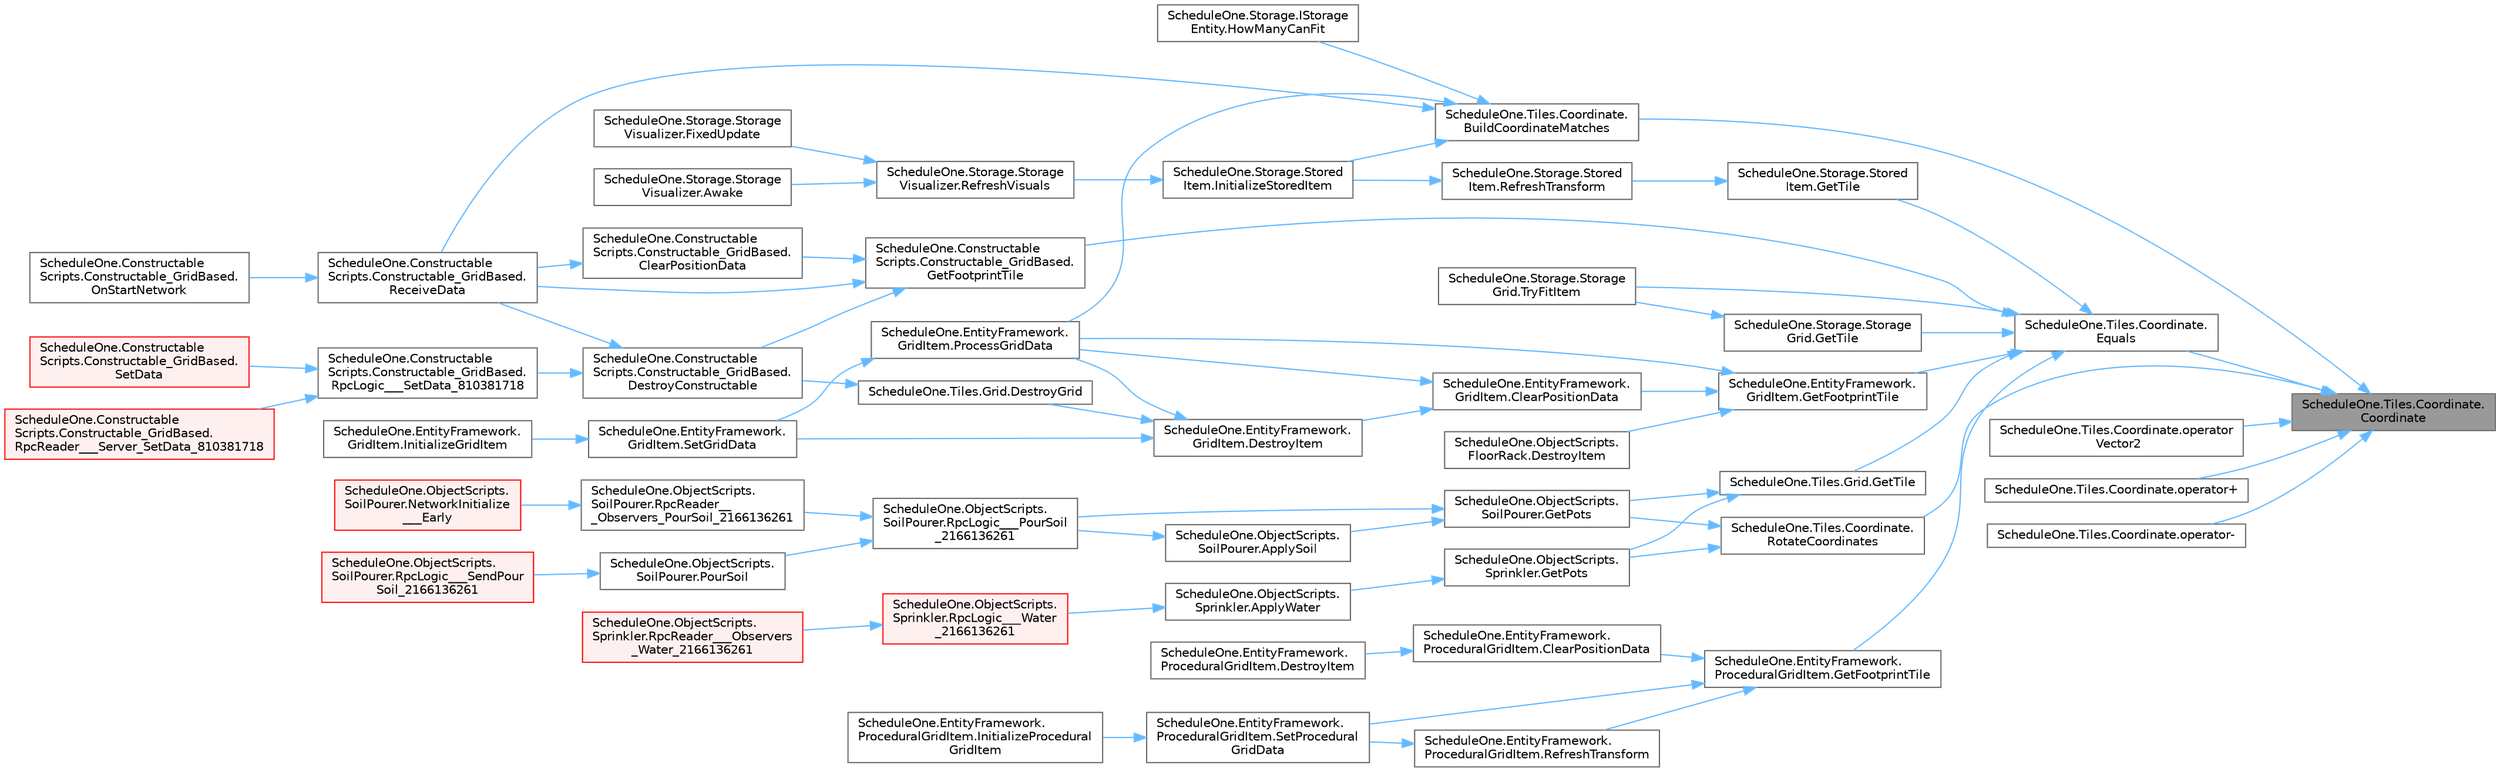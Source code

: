 digraph "ScheduleOne.Tiles.Coordinate.Coordinate"
{
 // LATEX_PDF_SIZE
  bgcolor="transparent";
  edge [fontname=Helvetica,fontsize=10,labelfontname=Helvetica,labelfontsize=10];
  node [fontname=Helvetica,fontsize=10,shape=box,height=0.2,width=0.4];
  rankdir="RL";
  Node1 [id="Node000001",label="ScheduleOne.Tiles.Coordinate.\lCoordinate",height=0.2,width=0.4,color="gray40", fillcolor="grey60", style="filled", fontcolor="black",tooltip=" "];
  Node1 -> Node2 [id="edge1_Node000001_Node000002",dir="back",color="steelblue1",style="solid",tooltip=" "];
  Node2 [id="Node000002",label="ScheduleOne.Tiles.Coordinate.\lBuildCoordinateMatches",height=0.2,width=0.4,color="grey40", fillcolor="white", style="filled",URL="$class_schedule_one_1_1_tiles_1_1_coordinate.html#a0a0e3b5088f1a64a0f9790c724768593",tooltip=" "];
  Node2 -> Node3 [id="edge2_Node000002_Node000003",dir="back",color="steelblue1",style="solid",tooltip=" "];
  Node3 [id="Node000003",label="ScheduleOne.Storage.IStorage\lEntity.HowManyCanFit",height=0.2,width=0.4,color="grey40", fillcolor="white", style="filled",URL="$interface_schedule_one_1_1_storage_1_1_i_storage_entity.html#a87e62e0df87de28b8f7e13f012325a02",tooltip=" "];
  Node2 -> Node4 [id="edge3_Node000002_Node000004",dir="back",color="steelblue1",style="solid",tooltip=" "];
  Node4 [id="Node000004",label="ScheduleOne.Storage.Stored\lItem.InitializeStoredItem",height=0.2,width=0.4,color="grey40", fillcolor="white", style="filled",URL="$class_schedule_one_1_1_storage_1_1_stored_item.html#a9f443d3ed1758a0255253e691dc25b85",tooltip=" "];
  Node4 -> Node5 [id="edge4_Node000004_Node000005",dir="back",color="steelblue1",style="solid",tooltip=" "];
  Node5 [id="Node000005",label="ScheduleOne.Storage.Storage\lVisualizer.RefreshVisuals",height=0.2,width=0.4,color="grey40", fillcolor="white", style="filled",URL="$class_schedule_one_1_1_storage_1_1_storage_visualizer.html#a2b30f3101063de00c9f2d3e7e8499235",tooltip=" "];
  Node5 -> Node6 [id="edge5_Node000005_Node000006",dir="back",color="steelblue1",style="solid",tooltip=" "];
  Node6 [id="Node000006",label="ScheduleOne.Storage.Storage\lVisualizer.Awake",height=0.2,width=0.4,color="grey40", fillcolor="white", style="filled",URL="$class_schedule_one_1_1_storage_1_1_storage_visualizer.html#a56cd619bce57316ccce9d900ee4bdc93",tooltip=" "];
  Node5 -> Node7 [id="edge6_Node000005_Node000007",dir="back",color="steelblue1",style="solid",tooltip=" "];
  Node7 [id="Node000007",label="ScheduleOne.Storage.Storage\lVisualizer.FixedUpdate",height=0.2,width=0.4,color="grey40", fillcolor="white", style="filled",URL="$class_schedule_one_1_1_storage_1_1_storage_visualizer.html#a8f0e5c8384e4962c662ead80708ae180",tooltip=" "];
  Node2 -> Node8 [id="edge7_Node000002_Node000008",dir="back",color="steelblue1",style="solid",tooltip=" "];
  Node8 [id="Node000008",label="ScheduleOne.EntityFramework.\lGridItem.ProcessGridData",height=0.2,width=0.4,color="grey40", fillcolor="white", style="filled",URL="$class_schedule_one_1_1_entity_framework_1_1_grid_item.html#a48f001a034f3a04ac38bf6c80240c314",tooltip=" "];
  Node8 -> Node9 [id="edge8_Node000008_Node000009",dir="back",color="steelblue1",style="solid",tooltip=" "];
  Node9 [id="Node000009",label="ScheduleOne.EntityFramework.\lGridItem.SetGridData",height=0.2,width=0.4,color="grey40", fillcolor="white", style="filled",URL="$class_schedule_one_1_1_entity_framework_1_1_grid_item.html#a4f94df0b8209db4af884258db6b13792",tooltip=" "];
  Node9 -> Node10 [id="edge9_Node000009_Node000010",dir="back",color="steelblue1",style="solid",tooltip=" "];
  Node10 [id="Node000010",label="ScheduleOne.EntityFramework.\lGridItem.InitializeGridItem",height=0.2,width=0.4,color="grey40", fillcolor="white", style="filled",URL="$class_schedule_one_1_1_entity_framework_1_1_grid_item.html#ad59a3118342eb70d4893f5fcac0ab809",tooltip=" "];
  Node2 -> Node11 [id="edge10_Node000002_Node000011",dir="back",color="steelblue1",style="solid",tooltip=" "];
  Node11 [id="Node000011",label="ScheduleOne.Constructable\lScripts.Constructable_GridBased.\lReceiveData",height=0.2,width=0.4,color="grey40", fillcolor="white", style="filled",URL="$class_schedule_one_1_1_constructable_scripts_1_1_constructable___grid_based.html#af498ba26f7e00cc79de51180bf884f81",tooltip=" "];
  Node11 -> Node12 [id="edge11_Node000011_Node000012",dir="back",color="steelblue1",style="solid",tooltip=" "];
  Node12 [id="Node000012",label="ScheduleOne.Constructable\lScripts.Constructable_GridBased.\lOnStartNetwork",height=0.2,width=0.4,color="grey40", fillcolor="white", style="filled",URL="$class_schedule_one_1_1_constructable_scripts_1_1_constructable___grid_based.html#a9471c86c0faa9dbb1e829466d546229b",tooltip=" "];
  Node1 -> Node13 [id="edge12_Node000001_Node000013",dir="back",color="steelblue1",style="solid",tooltip=" "];
  Node13 [id="Node000013",label="ScheduleOne.Tiles.Coordinate.\lEquals",height=0.2,width=0.4,color="grey40", fillcolor="white", style="filled",URL="$class_schedule_one_1_1_tiles_1_1_coordinate.html#a2f2815949072e6936c0aec4cbae6168d",tooltip=" "];
  Node13 -> Node14 [id="edge13_Node000013_Node000014",dir="back",color="steelblue1",style="solid",tooltip=" "];
  Node14 [id="Node000014",label="ScheduleOne.Constructable\lScripts.Constructable_GridBased.\lGetFootprintTile",height=0.2,width=0.4,color="grey40", fillcolor="white", style="filled",URL="$class_schedule_one_1_1_constructable_scripts_1_1_constructable___grid_based.html#afb3950a14e1316c731cb4c389a1536c8",tooltip=" "];
  Node14 -> Node15 [id="edge14_Node000014_Node000015",dir="back",color="steelblue1",style="solid",tooltip=" "];
  Node15 [id="Node000015",label="ScheduleOne.Constructable\lScripts.Constructable_GridBased.\lClearPositionData",height=0.2,width=0.4,color="grey40", fillcolor="white", style="filled",URL="$class_schedule_one_1_1_constructable_scripts_1_1_constructable___grid_based.html#a1ff520b99931302714fb6a6907bfe5ce",tooltip=" "];
  Node15 -> Node11 [id="edge15_Node000015_Node000011",dir="back",color="steelblue1",style="solid",tooltip=" "];
  Node14 -> Node16 [id="edge16_Node000014_Node000016",dir="back",color="steelblue1",style="solid",tooltip=" "];
  Node16 [id="Node000016",label="ScheduleOne.Constructable\lScripts.Constructable_GridBased.\lDestroyConstructable",height=0.2,width=0.4,color="grey40", fillcolor="white", style="filled",URL="$class_schedule_one_1_1_constructable_scripts_1_1_constructable___grid_based.html#a43ab161384c85d37c2f51c7992a1d2ae",tooltip=" "];
  Node16 -> Node11 [id="edge17_Node000016_Node000011",dir="back",color="steelblue1",style="solid",tooltip=" "];
  Node16 -> Node17 [id="edge18_Node000016_Node000017",dir="back",color="steelblue1",style="solid",tooltip=" "];
  Node17 [id="Node000017",label="ScheduleOne.Constructable\lScripts.Constructable_GridBased.\lRpcLogic___SetData_810381718",height=0.2,width=0.4,color="grey40", fillcolor="white", style="filled",URL="$class_schedule_one_1_1_constructable_scripts_1_1_constructable___grid_based.html#acb05d590d689e0404cc6a6e674c66da8",tooltip=" "];
  Node17 -> Node18 [id="edge19_Node000017_Node000018",dir="back",color="steelblue1",style="solid",tooltip=" "];
  Node18 [id="Node000018",label="ScheduleOne.Constructable\lScripts.Constructable_GridBased.\lRpcReader___Server_SetData_810381718",height=0.2,width=0.4,color="red", fillcolor="#FFF0F0", style="filled",URL="$class_schedule_one_1_1_constructable_scripts_1_1_constructable___grid_based.html#a221717f2795002ad7e6293d914dec329",tooltip=" "];
  Node17 -> Node22 [id="edge20_Node000017_Node000022",dir="back",color="steelblue1",style="solid",tooltip=" "];
  Node22 [id="Node000022",label="ScheduleOne.Constructable\lScripts.Constructable_GridBased.\lSetData",height=0.2,width=0.4,color="red", fillcolor="#FFF0F0", style="filled",URL="$class_schedule_one_1_1_constructable_scripts_1_1_constructable___grid_based.html#a8a82b1cd14d29d38b1a3377cdc642067",tooltip=" "];
  Node14 -> Node11 [id="edge21_Node000014_Node000011",dir="back",color="steelblue1",style="solid",tooltip=" "];
  Node13 -> Node26 [id="edge22_Node000013_Node000026",dir="back",color="steelblue1",style="solid",tooltip=" "];
  Node26 [id="Node000026",label="ScheduleOne.EntityFramework.\lGridItem.GetFootprintTile",height=0.2,width=0.4,color="grey40", fillcolor="white", style="filled",URL="$class_schedule_one_1_1_entity_framework_1_1_grid_item.html#a006a07ba090bf2d7534e54502a678410",tooltip=" "];
  Node26 -> Node27 [id="edge23_Node000026_Node000027",dir="back",color="steelblue1",style="solid",tooltip=" "];
  Node27 [id="Node000027",label="ScheduleOne.EntityFramework.\lGridItem.ClearPositionData",height=0.2,width=0.4,color="grey40", fillcolor="white", style="filled",URL="$class_schedule_one_1_1_entity_framework_1_1_grid_item.html#a38575dc894aafefd7939982223fd6a6e",tooltip=" "];
  Node27 -> Node28 [id="edge24_Node000027_Node000028",dir="back",color="steelblue1",style="solid",tooltip=" "];
  Node28 [id="Node000028",label="ScheduleOne.EntityFramework.\lGridItem.DestroyItem",height=0.2,width=0.4,color="grey40", fillcolor="white", style="filled",URL="$class_schedule_one_1_1_entity_framework_1_1_grid_item.html#ad9b118411f18f056055ec63e3a912622",tooltip=" "];
  Node28 -> Node29 [id="edge25_Node000028_Node000029",dir="back",color="steelblue1",style="solid",tooltip=" "];
  Node29 [id="Node000029",label="ScheduleOne.Tiles.Grid.DestroyGrid",height=0.2,width=0.4,color="grey40", fillcolor="white", style="filled",URL="$class_schedule_one_1_1_tiles_1_1_grid.html#aab56889cce5fd268cf9a98608906444a",tooltip=" "];
  Node29 -> Node16 [id="edge26_Node000029_Node000016",dir="back",color="steelblue1",style="solid",tooltip=" "];
  Node28 -> Node8 [id="edge27_Node000028_Node000008",dir="back",color="steelblue1",style="solid",tooltip=" "];
  Node28 -> Node9 [id="edge28_Node000028_Node000009",dir="back",color="steelblue1",style="solid",tooltip=" "];
  Node27 -> Node8 [id="edge29_Node000027_Node000008",dir="back",color="steelblue1",style="solid",tooltip=" "];
  Node26 -> Node30 [id="edge30_Node000026_Node000030",dir="back",color="steelblue1",style="solid",tooltip=" "];
  Node30 [id="Node000030",label="ScheduleOne.ObjectScripts.\lFloorRack.DestroyItem",height=0.2,width=0.4,color="grey40", fillcolor="white", style="filled",URL="$class_schedule_one_1_1_object_scripts_1_1_floor_rack.html#ac147877ddd61b43a9b4202f9b46af9ab",tooltip=" "];
  Node26 -> Node8 [id="edge31_Node000026_Node000008",dir="back",color="steelblue1",style="solid",tooltip=" "];
  Node13 -> Node31 [id="edge32_Node000013_Node000031",dir="back",color="steelblue1",style="solid",tooltip=" "];
  Node31 [id="Node000031",label="ScheduleOne.EntityFramework.\lProceduralGridItem.GetFootprintTile",height=0.2,width=0.4,color="grey40", fillcolor="white", style="filled",URL="$class_schedule_one_1_1_entity_framework_1_1_procedural_grid_item.html#a6105c22b303371b136226c20be172cc3",tooltip=" "];
  Node31 -> Node32 [id="edge33_Node000031_Node000032",dir="back",color="steelblue1",style="solid",tooltip=" "];
  Node32 [id="Node000032",label="ScheduleOne.EntityFramework.\lProceduralGridItem.ClearPositionData",height=0.2,width=0.4,color="grey40", fillcolor="white", style="filled",URL="$class_schedule_one_1_1_entity_framework_1_1_procedural_grid_item.html#a68a222fa3e0717633bd81d4c77056275",tooltip=" "];
  Node32 -> Node33 [id="edge34_Node000032_Node000033",dir="back",color="steelblue1",style="solid",tooltip=" "];
  Node33 [id="Node000033",label="ScheduleOne.EntityFramework.\lProceduralGridItem.DestroyItem",height=0.2,width=0.4,color="grey40", fillcolor="white", style="filled",URL="$class_schedule_one_1_1_entity_framework_1_1_procedural_grid_item.html#a1d7c872693323e3c789db5c2a50b5775",tooltip=" "];
  Node31 -> Node34 [id="edge35_Node000031_Node000034",dir="back",color="steelblue1",style="solid",tooltip=" "];
  Node34 [id="Node000034",label="ScheduleOne.EntityFramework.\lProceduralGridItem.RefreshTransform",height=0.2,width=0.4,color="grey40", fillcolor="white", style="filled",URL="$class_schedule_one_1_1_entity_framework_1_1_procedural_grid_item.html#aad7db093ef1368104648c48b8f4f3690",tooltip=" "];
  Node34 -> Node35 [id="edge36_Node000034_Node000035",dir="back",color="steelblue1",style="solid",tooltip=" "];
  Node35 [id="Node000035",label="ScheduleOne.EntityFramework.\lProceduralGridItem.SetProcedural\lGridData",height=0.2,width=0.4,color="grey40", fillcolor="white", style="filled",URL="$class_schedule_one_1_1_entity_framework_1_1_procedural_grid_item.html#a114db929840ba9f4a101d4a949013346",tooltip=" "];
  Node35 -> Node36 [id="edge37_Node000035_Node000036",dir="back",color="steelblue1",style="solid",tooltip=" "];
  Node36 [id="Node000036",label="ScheduleOne.EntityFramework.\lProceduralGridItem.InitializeProcedural\lGridItem",height=0.2,width=0.4,color="grey40", fillcolor="white", style="filled",URL="$class_schedule_one_1_1_entity_framework_1_1_procedural_grid_item.html#a393278f77aee7fee54d21abbc2cc3084",tooltip=" "];
  Node31 -> Node35 [id="edge38_Node000031_Node000035",dir="back",color="steelblue1",style="solid",tooltip=" "];
  Node13 -> Node37 [id="edge39_Node000013_Node000037",dir="back",color="steelblue1",style="solid",tooltip=" "];
  Node37 [id="Node000037",label="ScheduleOne.Storage.Storage\lGrid.GetTile",height=0.2,width=0.4,color="grey40", fillcolor="white", style="filled",URL="$class_schedule_one_1_1_storage_1_1_storage_grid.html#ac277c4091c7ae3c2a61090fb35101edf",tooltip=" "];
  Node37 -> Node38 [id="edge40_Node000037_Node000038",dir="back",color="steelblue1",style="solid",tooltip=" "];
  Node38 [id="Node000038",label="ScheduleOne.Storage.Storage\lGrid.TryFitItem",height=0.2,width=0.4,color="grey40", fillcolor="white", style="filled",URL="$class_schedule_one_1_1_storage_1_1_storage_grid.html#a18dbec49595757ae004694409384bc76",tooltip=" "];
  Node13 -> Node39 [id="edge41_Node000013_Node000039",dir="back",color="steelblue1",style="solid",tooltip=" "];
  Node39 [id="Node000039",label="ScheduleOne.Storage.Stored\lItem.GetTile",height=0.2,width=0.4,color="grey40", fillcolor="white", style="filled",URL="$class_schedule_one_1_1_storage_1_1_stored_item.html#a2bb0f5e98c5eae180c4077c9f8f0efab",tooltip=" "];
  Node39 -> Node40 [id="edge42_Node000039_Node000040",dir="back",color="steelblue1",style="solid",tooltip=" "];
  Node40 [id="Node000040",label="ScheduleOne.Storage.Stored\lItem.RefreshTransform",height=0.2,width=0.4,color="grey40", fillcolor="white", style="filled",URL="$class_schedule_one_1_1_storage_1_1_stored_item.html#a4aecc4934dc19ff6fd8e8d3dd0ea376f",tooltip=" "];
  Node40 -> Node4 [id="edge43_Node000040_Node000004",dir="back",color="steelblue1",style="solid",tooltip=" "];
  Node13 -> Node41 [id="edge44_Node000013_Node000041",dir="back",color="steelblue1",style="solid",tooltip=" "];
  Node41 [id="Node000041",label="ScheduleOne.Tiles.Grid.GetTile",height=0.2,width=0.4,color="grey40", fillcolor="white", style="filled",URL="$class_schedule_one_1_1_tiles_1_1_grid.html#aeb49b0f8fbfdd90c57a3fb20bd915d83",tooltip=" "];
  Node41 -> Node42 [id="edge45_Node000041_Node000042",dir="back",color="steelblue1",style="solid",tooltip=" "];
  Node42 [id="Node000042",label="ScheduleOne.ObjectScripts.\lSoilPourer.GetPots",height=0.2,width=0.4,color="grey40", fillcolor="white", style="filled",URL="$class_schedule_one_1_1_object_scripts_1_1_soil_pourer.html#aee98b962bdc231def425a5aba0a42a98",tooltip=" "];
  Node42 -> Node43 [id="edge46_Node000042_Node000043",dir="back",color="steelblue1",style="solid",tooltip=" "];
  Node43 [id="Node000043",label="ScheduleOne.ObjectScripts.\lSoilPourer.ApplySoil",height=0.2,width=0.4,color="grey40", fillcolor="white", style="filled",URL="$class_schedule_one_1_1_object_scripts_1_1_soil_pourer.html#ac5d6ccd2306f60baaa8539e7a80739b7",tooltip=" "];
  Node43 -> Node44 [id="edge47_Node000043_Node000044",dir="back",color="steelblue1",style="solid",tooltip=" "];
  Node44 [id="Node000044",label="ScheduleOne.ObjectScripts.\lSoilPourer.RpcLogic___PourSoil\l_2166136261",height=0.2,width=0.4,color="grey40", fillcolor="white", style="filled",URL="$class_schedule_one_1_1_object_scripts_1_1_soil_pourer.html#ab714e6afb893c6e81e12de1f10601b23",tooltip=" "];
  Node44 -> Node45 [id="edge48_Node000044_Node000045",dir="back",color="steelblue1",style="solid",tooltip=" "];
  Node45 [id="Node000045",label="ScheduleOne.ObjectScripts.\lSoilPourer.PourSoil",height=0.2,width=0.4,color="grey40", fillcolor="white", style="filled",URL="$class_schedule_one_1_1_object_scripts_1_1_soil_pourer.html#ab85669623a3ea66354fc4f186858453c",tooltip=" "];
  Node45 -> Node46 [id="edge49_Node000045_Node000046",dir="back",color="steelblue1",style="solid",tooltip=" "];
  Node46 [id="Node000046",label="ScheduleOne.ObjectScripts.\lSoilPourer.RpcLogic___SendPour\lSoil_2166136261",height=0.2,width=0.4,color="red", fillcolor="#FFF0F0", style="filled",URL="$class_schedule_one_1_1_object_scripts_1_1_soil_pourer.html#ad05e5e5d714baa7b0aed2070891845a1",tooltip=" "];
  Node44 -> Node53 [id="edge50_Node000044_Node000053",dir="back",color="steelblue1",style="solid",tooltip=" "];
  Node53 [id="Node000053",label="ScheduleOne.ObjectScripts.\lSoilPourer.RpcReader__\l_Observers_PourSoil_2166136261",height=0.2,width=0.4,color="grey40", fillcolor="white", style="filled",URL="$class_schedule_one_1_1_object_scripts_1_1_soil_pourer.html#a6faf2f026c494a49dcece41043a8b992",tooltip=" "];
  Node53 -> Node48 [id="edge51_Node000053_Node000048",dir="back",color="steelblue1",style="solid",tooltip=" "];
  Node48 [id="Node000048",label="ScheduleOne.ObjectScripts.\lSoilPourer.NetworkInitialize\l___Early",height=0.2,width=0.4,color="red", fillcolor="#FFF0F0", style="filled",URL="$class_schedule_one_1_1_object_scripts_1_1_soil_pourer.html#a1cd9e5f664b3b0e8c210c7b2ab95932a",tooltip=" "];
  Node42 -> Node44 [id="edge52_Node000042_Node000044",dir="back",color="steelblue1",style="solid",tooltip=" "];
  Node41 -> Node54 [id="edge53_Node000041_Node000054",dir="back",color="steelblue1",style="solid",tooltip=" "];
  Node54 [id="Node000054",label="ScheduleOne.ObjectScripts.\lSprinkler.GetPots",height=0.2,width=0.4,color="grey40", fillcolor="white", style="filled",URL="$class_schedule_one_1_1_object_scripts_1_1_sprinkler.html#ac0d21f3420a904408be179ee249917d9",tooltip=" "];
  Node54 -> Node55 [id="edge54_Node000054_Node000055",dir="back",color="steelblue1",style="solid",tooltip=" "];
  Node55 [id="Node000055",label="ScheduleOne.ObjectScripts.\lSprinkler.ApplyWater",height=0.2,width=0.4,color="grey40", fillcolor="white", style="filled",URL="$class_schedule_one_1_1_object_scripts_1_1_sprinkler.html#a7e97c5b50bc07d1430a8e47e4ebb716b",tooltip=" "];
  Node55 -> Node56 [id="edge55_Node000055_Node000056",dir="back",color="steelblue1",style="solid",tooltip=" "];
  Node56 [id="Node000056",label="ScheduleOne.ObjectScripts.\lSprinkler.RpcLogic___Water\l_2166136261",height=0.2,width=0.4,color="red", fillcolor="#FFF0F0", style="filled",URL="$class_schedule_one_1_1_object_scripts_1_1_sprinkler.html#a81c2fe69e0885cf06f4bfba195d4fe67",tooltip=" "];
  Node56 -> Node57 [id="edge56_Node000056_Node000057",dir="back",color="steelblue1",style="solid",tooltip=" "];
  Node57 [id="Node000057",label="ScheduleOne.ObjectScripts.\lSprinkler.RpcReader___Observers\l_Water_2166136261",height=0.2,width=0.4,color="red", fillcolor="#FFF0F0", style="filled",URL="$class_schedule_one_1_1_object_scripts_1_1_sprinkler.html#a3d814af77085cd2cc844a8f9b611c02d",tooltip=" "];
  Node13 -> Node38 [id="edge57_Node000013_Node000038",dir="back",color="steelblue1",style="solid",tooltip=" "];
  Node1 -> Node66 [id="edge58_Node000001_Node000066",dir="back",color="steelblue1",style="solid",tooltip=" "];
  Node66 [id="Node000066",label="ScheduleOne.Tiles.Coordinate.operator\l Vector2",height=0.2,width=0.4,color="grey40", fillcolor="white", style="filled",URL="$class_schedule_one_1_1_tiles_1_1_coordinate.html#ae4160c49ade65a6bf677b7af14382ccb",tooltip=" "];
  Node1 -> Node67 [id="edge59_Node000001_Node000067",dir="back",color="steelblue1",style="solid",tooltip=" "];
  Node67 [id="Node000067",label="ScheduleOne.Tiles.Coordinate.operator+",height=0.2,width=0.4,color="grey40", fillcolor="white", style="filled",URL="$class_schedule_one_1_1_tiles_1_1_coordinate.html#a8fdd425ae5a902c3723d429e79f5ede3",tooltip=" "];
  Node1 -> Node68 [id="edge60_Node000001_Node000068",dir="back",color="steelblue1",style="solid",tooltip=" "];
  Node68 [id="Node000068",label="ScheduleOne.Tiles.Coordinate.operator-",height=0.2,width=0.4,color="grey40", fillcolor="white", style="filled",URL="$class_schedule_one_1_1_tiles_1_1_coordinate.html#a973cd1ebc380a59d4ae76159c1b68695",tooltip=" "];
  Node1 -> Node69 [id="edge61_Node000001_Node000069",dir="back",color="steelblue1",style="solid",tooltip=" "];
  Node69 [id="Node000069",label="ScheduleOne.Tiles.Coordinate.\lRotateCoordinates",height=0.2,width=0.4,color="grey40", fillcolor="white", style="filled",URL="$class_schedule_one_1_1_tiles_1_1_coordinate.html#afa1c7b99cdf787d759f2c31cd4c6840b",tooltip=" "];
  Node69 -> Node42 [id="edge62_Node000069_Node000042",dir="back",color="steelblue1",style="solid",tooltip=" "];
  Node69 -> Node54 [id="edge63_Node000069_Node000054",dir="back",color="steelblue1",style="solid",tooltip=" "];
}
